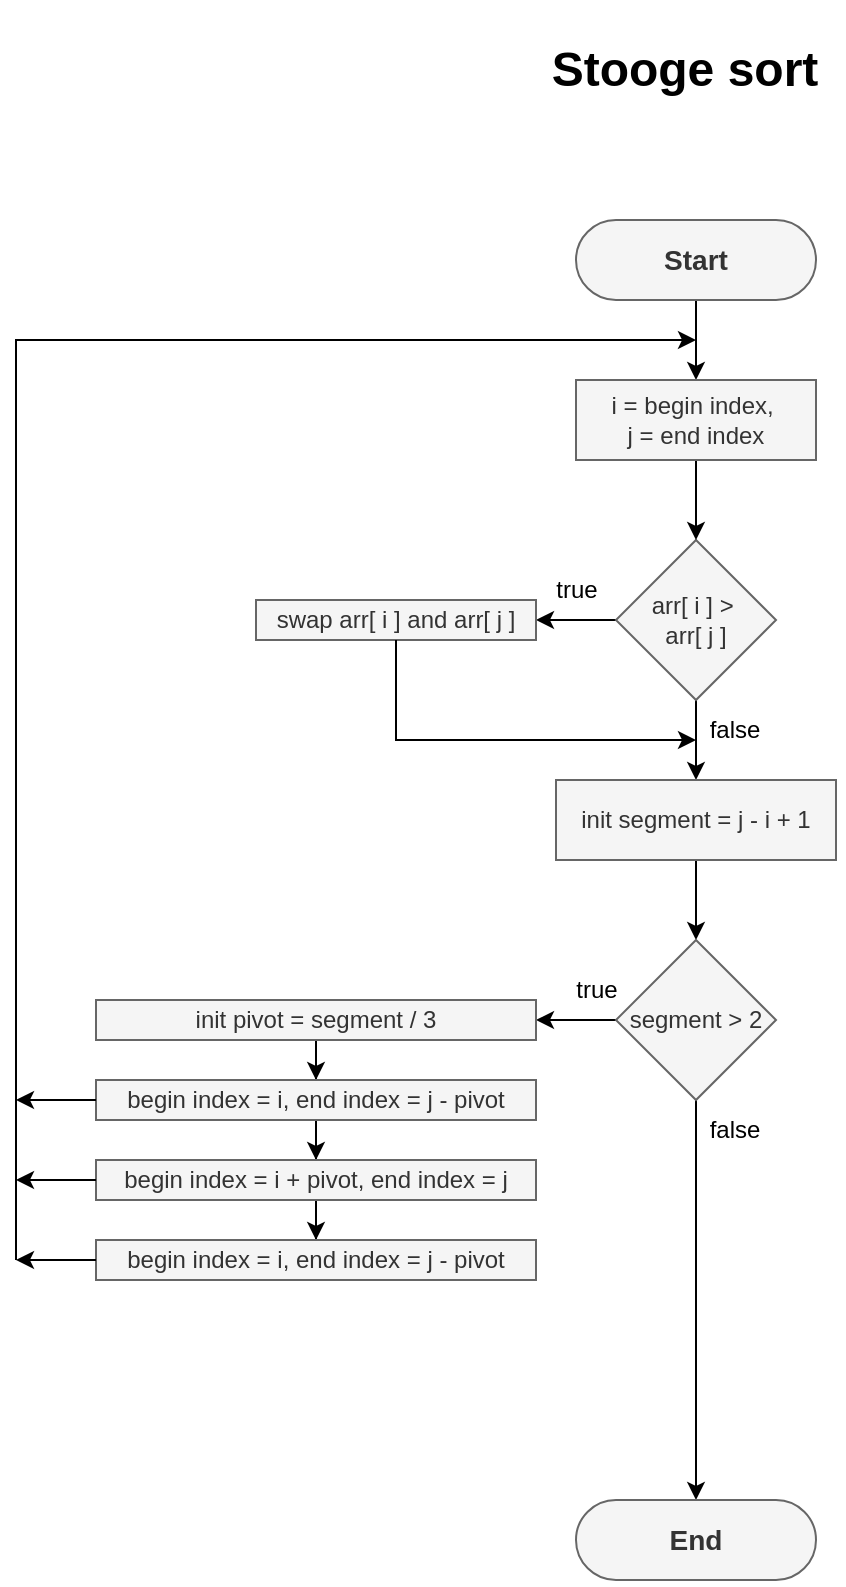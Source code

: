 <mxfile version="24.0.4" type="device">
  <diagram id="23iRSUPoRavnBvh4doch" name="Page-1">
    <mxGraphModel dx="1195" dy="697" grid="1" gridSize="10" guides="1" tooltips="1" connect="1" arrows="1" fold="1" page="1" pageScale="1" pageWidth="827" pageHeight="1169" math="0" shadow="0">
      <root>
        <mxCell id="0" />
        <mxCell id="1" parent="0" />
        <mxCell id="dyFioVOvrRr5nTL0h4G_-1" value="&lt;h1&gt;Stooge sort&lt;/h1&gt;" style="text;html=1;align=center;verticalAlign=middle;resizable=0;points=[];autosize=1;strokeColor=none;fillColor=none;" parent="1" vertex="1">
          <mxGeometry x="334" y="10" width="160" height="70" as="geometry" />
        </mxCell>
        <mxCell id="dyFioVOvrRr5nTL0h4G_-5" value="" style="edgeStyle=orthogonalEdgeStyle;rounded=0;orthogonalLoop=1;jettySize=auto;html=1;" parent="1" source="dyFioVOvrRr5nTL0h4G_-2" target="dyFioVOvrRr5nTL0h4G_-4" edge="1">
          <mxGeometry relative="1" as="geometry" />
        </mxCell>
        <mxCell id="dyFioVOvrRr5nTL0h4G_-2" value="&lt;h3&gt;Start&lt;/h3&gt;" style="rounded=1;whiteSpace=wrap;html=1;fillColor=#f5f5f5;fontColor=#333333;strokeColor=#666666;arcSize=50;" parent="1" vertex="1">
          <mxGeometry x="360" y="120" width="120" height="40" as="geometry" />
        </mxCell>
        <mxCell id="dyFioVOvrRr5nTL0h4G_-8" value="" style="edgeStyle=orthogonalEdgeStyle;rounded=0;orthogonalLoop=1;jettySize=auto;html=1;" parent="1" source="dyFioVOvrRr5nTL0h4G_-3" target="dyFioVOvrRr5nTL0h4G_-7" edge="1">
          <mxGeometry relative="1" as="geometry" />
        </mxCell>
        <mxCell id="dyFioVOvrRr5nTL0h4G_-11" value="" style="edgeStyle=orthogonalEdgeStyle;rounded=0;orthogonalLoop=1;jettySize=auto;html=1;" parent="1" source="dyFioVOvrRr5nTL0h4G_-3" target="dyFioVOvrRr5nTL0h4G_-10" edge="1">
          <mxGeometry relative="1" as="geometry" />
        </mxCell>
        <mxCell id="dyFioVOvrRr5nTL0h4G_-3" value="arr[ i ] &amp;gt;&amp;nbsp;&lt;div&gt;arr[ j ]&lt;/div&gt;" style="rhombus;whiteSpace=wrap;html=1;fillColor=#f5f5f5;fontColor=#333333;strokeColor=#666666;" parent="1" vertex="1">
          <mxGeometry x="380" y="280" width="80" height="80" as="geometry" />
        </mxCell>
        <mxCell id="dyFioVOvrRr5nTL0h4G_-6" value="" style="edgeStyle=orthogonalEdgeStyle;rounded=0;orthogonalLoop=1;jettySize=auto;html=1;" parent="1" source="dyFioVOvrRr5nTL0h4G_-4" target="dyFioVOvrRr5nTL0h4G_-3" edge="1">
          <mxGeometry relative="1" as="geometry" />
        </mxCell>
        <mxCell id="dyFioVOvrRr5nTL0h4G_-4" value="i = begin index,&amp;nbsp;&lt;div&gt;j = end index&lt;/div&gt;" style="rounded=0;whiteSpace=wrap;html=1;fillColor=#f5f5f5;fontColor=#333333;strokeColor=#666666;" parent="1" vertex="1">
          <mxGeometry x="360" y="200" width="120" height="40" as="geometry" />
        </mxCell>
        <mxCell id="dyFioVOvrRr5nTL0h4G_-7" value="swap arr[ i ] and arr[ j ]" style="whiteSpace=wrap;html=1;fillColor=#f5f5f5;strokeColor=#666666;fontColor=#333333;" parent="1" vertex="1">
          <mxGeometry x="200" y="310" width="140" height="20" as="geometry" />
        </mxCell>
        <mxCell id="dyFioVOvrRr5nTL0h4G_-9" value="true" style="text;html=1;align=center;verticalAlign=middle;resizable=0;points=[];autosize=1;strokeColor=none;fillColor=none;" parent="1" vertex="1">
          <mxGeometry x="340" y="290" width="40" height="30" as="geometry" />
        </mxCell>
        <mxCell id="dyFioVOvrRr5nTL0h4G_-15" value="" style="edgeStyle=orthogonalEdgeStyle;rounded=0;orthogonalLoop=1;jettySize=auto;html=1;" parent="1" source="dyFioVOvrRr5nTL0h4G_-10" target="dyFioVOvrRr5nTL0h4G_-14" edge="1">
          <mxGeometry relative="1" as="geometry" />
        </mxCell>
        <mxCell id="dyFioVOvrRr5nTL0h4G_-10" value="init segment = j - i + 1" style="whiteSpace=wrap;html=1;fillColor=#f5f5f5;strokeColor=#666666;fontColor=#333333;" parent="1" vertex="1">
          <mxGeometry x="350" y="400" width="140" height="40" as="geometry" />
        </mxCell>
        <mxCell id="dyFioVOvrRr5nTL0h4G_-12" value="false" style="text;html=1;align=center;verticalAlign=middle;resizable=0;points=[];autosize=1;strokeColor=none;fillColor=none;" parent="1" vertex="1">
          <mxGeometry x="414" y="360" width="50" height="30" as="geometry" />
        </mxCell>
        <mxCell id="dyFioVOvrRr5nTL0h4G_-13" value="" style="endArrow=classic;html=1;rounded=0;exitX=0.5;exitY=1;exitDx=0;exitDy=0;" parent="1" source="dyFioVOvrRr5nTL0h4G_-7" edge="1">
          <mxGeometry width="50" height="50" relative="1" as="geometry">
            <mxPoint x="420" y="350" as="sourcePoint" />
            <mxPoint x="420" y="380" as="targetPoint" />
            <Array as="points">
              <mxPoint x="270" y="380" />
            </Array>
          </mxGeometry>
        </mxCell>
        <mxCell id="dyFioVOvrRr5nTL0h4G_-17" value="" style="edgeStyle=orthogonalEdgeStyle;rounded=0;orthogonalLoop=1;jettySize=auto;html=1;" parent="1" source="dyFioVOvrRr5nTL0h4G_-14" target="dyFioVOvrRr5nTL0h4G_-16" edge="1">
          <mxGeometry relative="1" as="geometry" />
        </mxCell>
        <mxCell id="dyFioVOvrRr5nTL0h4G_-20" value="" style="edgeStyle=orthogonalEdgeStyle;rounded=0;orthogonalLoop=1;jettySize=auto;html=1;" parent="1" source="dyFioVOvrRr5nTL0h4G_-14" target="dyFioVOvrRr5nTL0h4G_-19" edge="1">
          <mxGeometry relative="1" as="geometry" />
        </mxCell>
        <mxCell id="dyFioVOvrRr5nTL0h4G_-14" value="segment&amp;nbsp;&amp;gt; 2" style="rhombus;whiteSpace=wrap;html=1;fillColor=#f5f5f5;strokeColor=#666666;fontColor=#333333;" parent="1" vertex="1">
          <mxGeometry x="380" y="480" width="80" height="80" as="geometry" />
        </mxCell>
        <mxCell id="dyFioVOvrRr5nTL0h4G_-22" value="" style="edgeStyle=orthogonalEdgeStyle;rounded=0;orthogonalLoop=1;jettySize=auto;html=1;" parent="1" source="dyFioVOvrRr5nTL0h4G_-16" target="dyFioVOvrRr5nTL0h4G_-21" edge="1">
          <mxGeometry relative="1" as="geometry" />
        </mxCell>
        <mxCell id="dyFioVOvrRr5nTL0h4G_-16" value="init pivot = segment&amp;nbsp;/ 3" style="whiteSpace=wrap;html=1;fillColor=#f5f5f5;strokeColor=#666666;fontColor=#333333;" parent="1" vertex="1">
          <mxGeometry x="120" y="510" width="220" height="20" as="geometry" />
        </mxCell>
        <mxCell id="dyFioVOvrRr5nTL0h4G_-18" value="true" style="text;html=1;align=center;verticalAlign=middle;resizable=0;points=[];autosize=1;strokeColor=none;fillColor=none;" parent="1" vertex="1">
          <mxGeometry x="350" y="490" width="40" height="30" as="geometry" />
        </mxCell>
        <mxCell id="dyFioVOvrRr5nTL0h4G_-19" value="&lt;h3&gt;End&lt;/h3&gt;" style="rounded=1;whiteSpace=wrap;html=1;fillColor=#f5f5f5;fontColor=#333333;strokeColor=#666666;arcSize=50;" parent="1" vertex="1">
          <mxGeometry x="360" y="760" width="120" height="40" as="geometry" />
        </mxCell>
        <mxCell id="dyFioVOvrRr5nTL0h4G_-28" value="" style="edgeStyle=orthogonalEdgeStyle;rounded=0;orthogonalLoop=1;jettySize=auto;html=1;" parent="1" source="dyFioVOvrRr5nTL0h4G_-21" target="dyFioVOvrRr5nTL0h4G_-27" edge="1">
          <mxGeometry relative="1" as="geometry" />
        </mxCell>
        <mxCell id="dyFioVOvrRr5nTL0h4G_-21" value="begin index = i, end index = j - pivot" style="whiteSpace=wrap;html=1;fillColor=#f5f5f5;strokeColor=#666666;fontColor=#333333;" parent="1" vertex="1">
          <mxGeometry x="120" y="550" width="220" height="20" as="geometry" />
        </mxCell>
        <mxCell id="dyFioVOvrRr5nTL0h4G_-30" value="" style="edgeStyle=orthogonalEdgeStyle;rounded=0;orthogonalLoop=1;jettySize=auto;html=1;" parent="1" source="dyFioVOvrRr5nTL0h4G_-27" target="dyFioVOvrRr5nTL0h4G_-29" edge="1">
          <mxGeometry relative="1" as="geometry" />
        </mxCell>
        <mxCell id="dyFioVOvrRr5nTL0h4G_-27" value="begin index = i + pivot, end index = j" style="whiteSpace=wrap;html=1;fillColor=#f5f5f5;strokeColor=#666666;fontColor=#333333;" parent="1" vertex="1">
          <mxGeometry x="120" y="590" width="220" height="20" as="geometry" />
        </mxCell>
        <mxCell id="dyFioVOvrRr5nTL0h4G_-29" value="begin index = i, end index = j - pivot" style="whiteSpace=wrap;html=1;fillColor=#f5f5f5;strokeColor=#666666;fontColor=#333333;" parent="1" vertex="1">
          <mxGeometry x="120" y="630" width="220" height="20" as="geometry" />
        </mxCell>
        <mxCell id="dyFioVOvrRr5nTL0h4G_-35" value="" style="endArrow=classic;html=1;rounded=0;exitX=0;exitY=0.5;exitDx=0;exitDy=0;" parent="1" source="dyFioVOvrRr5nTL0h4G_-21" edge="1">
          <mxGeometry width="50" height="50" relative="1" as="geometry">
            <mxPoint x="150" y="570" as="sourcePoint" />
            <mxPoint x="80" y="560" as="targetPoint" />
          </mxGeometry>
        </mxCell>
        <mxCell id="dyFioVOvrRr5nTL0h4G_-36" value="" style="endArrow=classic;html=1;rounded=0;exitX=0;exitY=0.5;exitDx=0;exitDy=0;" parent="1" source="dyFioVOvrRr5nTL0h4G_-27" edge="1">
          <mxGeometry width="50" height="50" relative="1" as="geometry">
            <mxPoint x="130" y="570" as="sourcePoint" />
            <mxPoint x="80" y="600" as="targetPoint" />
          </mxGeometry>
        </mxCell>
        <mxCell id="dyFioVOvrRr5nTL0h4G_-37" value="" style="endArrow=classic;html=1;rounded=0;exitX=0;exitY=0.5;exitDx=0;exitDy=0;" parent="1" source="dyFioVOvrRr5nTL0h4G_-29" edge="1">
          <mxGeometry width="50" height="50" relative="1" as="geometry">
            <mxPoint x="130" y="610" as="sourcePoint" />
            <mxPoint x="80" y="640" as="targetPoint" />
          </mxGeometry>
        </mxCell>
        <mxCell id="dyFioVOvrRr5nTL0h4G_-38" value="" style="endArrow=classic;html=1;rounded=0;" parent="1" edge="1">
          <mxGeometry width="50" height="50" relative="1" as="geometry">
            <mxPoint x="80" y="640" as="sourcePoint" />
            <mxPoint x="420" y="180" as="targetPoint" />
            <Array as="points">
              <mxPoint x="80" y="180" />
            </Array>
          </mxGeometry>
        </mxCell>
        <mxCell id="dyFioVOvrRr5nTL0h4G_-39" value="false" style="text;html=1;align=center;verticalAlign=middle;resizable=0;points=[];autosize=1;strokeColor=none;fillColor=none;" parent="1" vertex="1">
          <mxGeometry x="414" y="560" width="50" height="30" as="geometry" />
        </mxCell>
      </root>
    </mxGraphModel>
  </diagram>
</mxfile>
